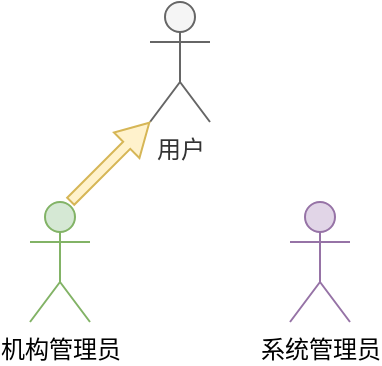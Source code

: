 <mxfile version="18.1.3" type="device"><diagram id="1TS378zPSI5FLnnOBVtT" name="Page-1"><mxGraphModel dx="1038" dy="585" grid="1" gridSize="10" guides="1" tooltips="1" connect="1" arrows="1" fold="1" page="1" pageScale="1" pageWidth="827" pageHeight="1169" math="0" shadow="0"><root><mxCell id="0"/><mxCell id="1" parent="0"/><mxCell id="Lrzj4LjJKJsZ51xNAR59-1" value="用户" style="shape=umlActor;verticalLabelPosition=bottom;verticalAlign=top;html=1;outlineConnect=0;fillColor=#f5f5f5;fontColor=#333333;strokeColor=#666666;" vertex="1" parent="1"><mxGeometry x="400" y="270" width="30" height="60" as="geometry"/></mxCell><mxCell id="Lrzj4LjJKJsZ51xNAR59-5" value="机构管理员" style="shape=umlActor;verticalLabelPosition=bottom;verticalAlign=top;html=1;outlineConnect=0;fillColor=#d5e8d4;strokeColor=#82b366;" vertex="1" parent="1"><mxGeometry x="340" y="370" width="30" height="60" as="geometry"/></mxCell><mxCell id="Lrzj4LjJKJsZ51xNAR59-9" value="" style="shape=flexArrow;endArrow=classic;html=1;rounded=0;endWidth=12;endSize=4.99;width=5;fillColor=#fff2cc;strokeColor=#d6b656;" edge="1" parent="1"><mxGeometry width="50" height="50" relative="1" as="geometry"><mxPoint x="360" y="370" as="sourcePoint"/><mxPoint x="400" y="330" as="targetPoint"/></mxGeometry></mxCell><mxCell id="Lrzj4LjJKJsZ51xNAR59-10" value="系统管理员" style="shape=umlActor;verticalLabelPosition=bottom;verticalAlign=top;html=1;outlineConnect=0;fillColor=#e1d5e7;strokeColor=#9673a6;" vertex="1" parent="1"><mxGeometry x="470" y="370" width="30" height="60" as="geometry"/></mxCell></root></mxGraphModel></diagram></mxfile>
